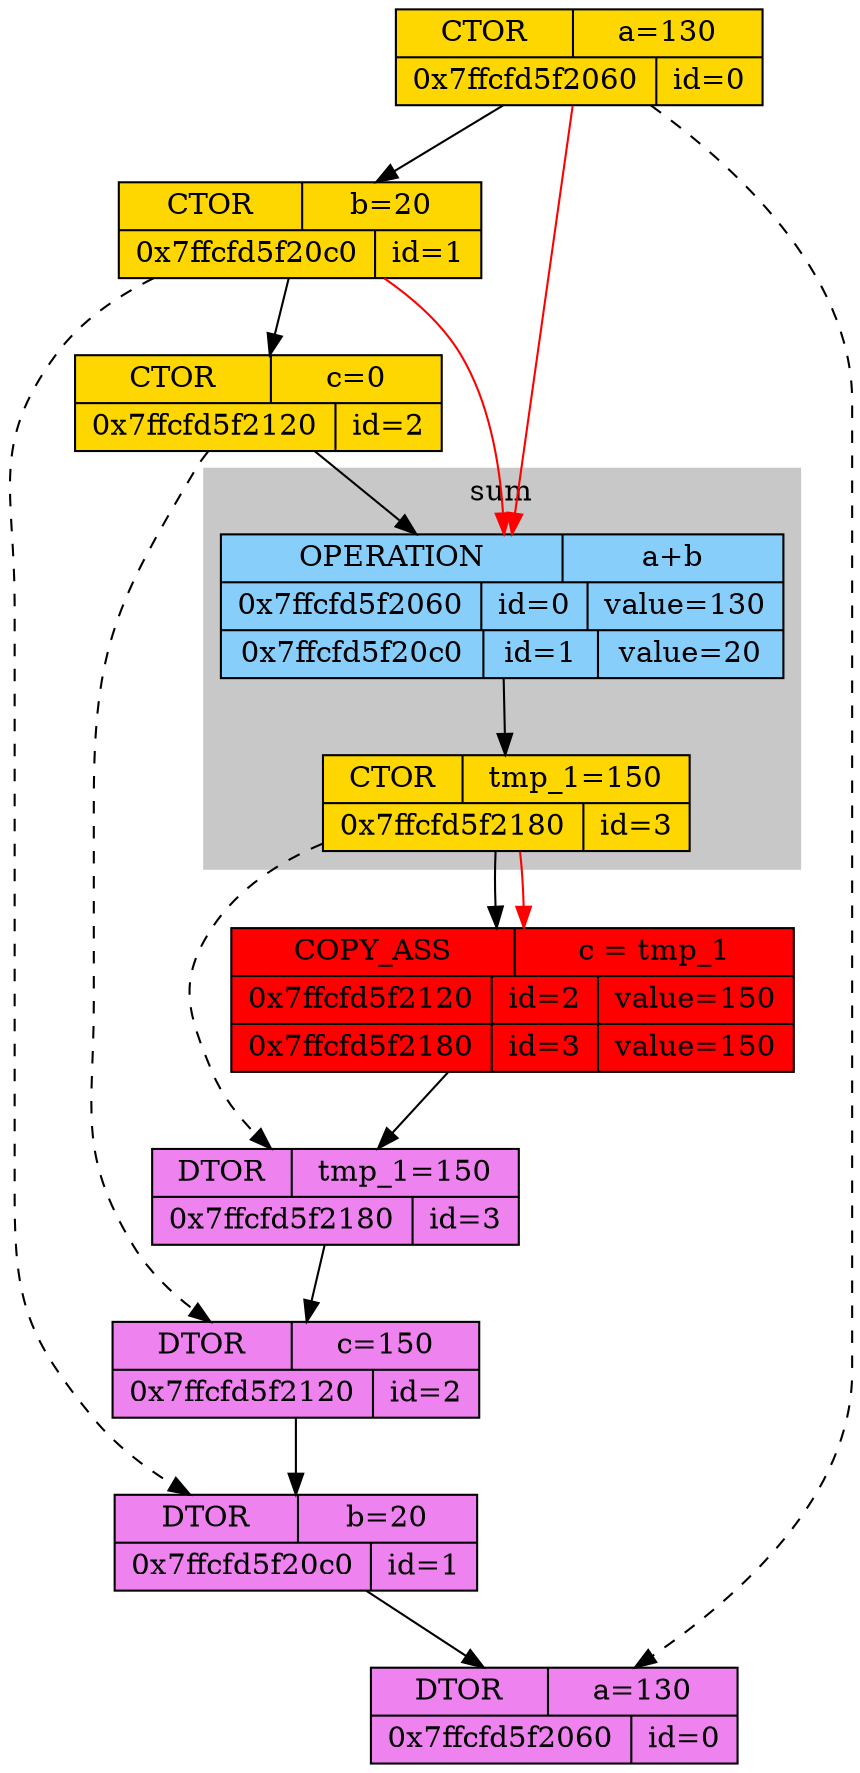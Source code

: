 digraph graphname {
	node0CTOR [shape="record", style="filled", fillcolor="gold", label="{{CTOR | a=130}|{0x7ffcfd5f2060 | id=0}}"]
	node1CTOR [shape="record", style="filled", fillcolor="gold", label="{{CTOR | b=20}|{0x7ffcfd5f20c0 | id=1}}"]
	node2CTOR [shape="record", style="filled", fillcolor="gold", label="{{CTOR | c=0}|{0x7ffcfd5f2120 | id=2}}"]

subgraph "cluster_0" {
	style=filled;
	color="#c8c8c8";
		node0OPERATION1 [shape="record", style="filled", fillcolor="lightskyblue", label="{{OPERATION | a+b}|{0x7ffcfd5f2060 | id=0 | value=130}|{0x7ffcfd5f20c0 | id=1 | value=20}}"]
	node3CTOR [shape="record", style="filled", fillcolor="gold", label="{{CTOR | tmp_1=150}|{0x7ffcfd5f2180 | id=3}}"]
	label = "sum" 
}

	node2COPY_ASS3 [shape="record", style="filled", fillcolor="red", label="{{COPY_ASS | c = tmp_1}|{0x7ffcfd5f2120 | id=2 | value=150}|{0x7ffcfd5f2180 | id=3 | value=150}}"]
	node3DTOR [shape="record", style="filled", fillcolor="violet", label="{{DTOR | tmp_1=150}|{0x7ffcfd5f2180 | id=3}}"]
	node2DTOR [shape="record", style="filled", fillcolor="violet", label="{{DTOR | c=150}|{0x7ffcfd5f2120 | id=2}}"]
	node1DTOR [shape="record", style="filled", fillcolor="violet", label="{{DTOR | b=20}|{0x7ffcfd5f20c0 | id=1}}"]
	node0DTOR [shape="record", style="filled", fillcolor="violet", label="{{DTOR | a=130}|{0x7ffcfd5f2060 | id=0}}"]
	node0CTOR -> node1CTOR
	node1CTOR -> node2CTOR
	node2CTOR -> node0OPERATION1
	node0CTOR -> node0OPERATION1 [color="red"]
	node1CTOR -> node0OPERATION1 [color="red"]
	node0OPERATION1 -> node3CTOR
	node3CTOR -> node2COPY_ASS3
	node3CTOR -> node2COPY_ASS3 [color="red"]
	node2COPY_ASS3 -> node3DTOR
	node3CTOR -> node3DTOR [style="dashed"]
	node3DTOR -> node2DTOR
	node2CTOR -> node2DTOR [style="dashed"]
	node2DTOR -> node1DTOR
	node1CTOR -> node1DTOR [style="dashed"]
	node1DTOR -> node0DTOR
	node0CTOR -> node0DTOR [style="dashed"]
}
